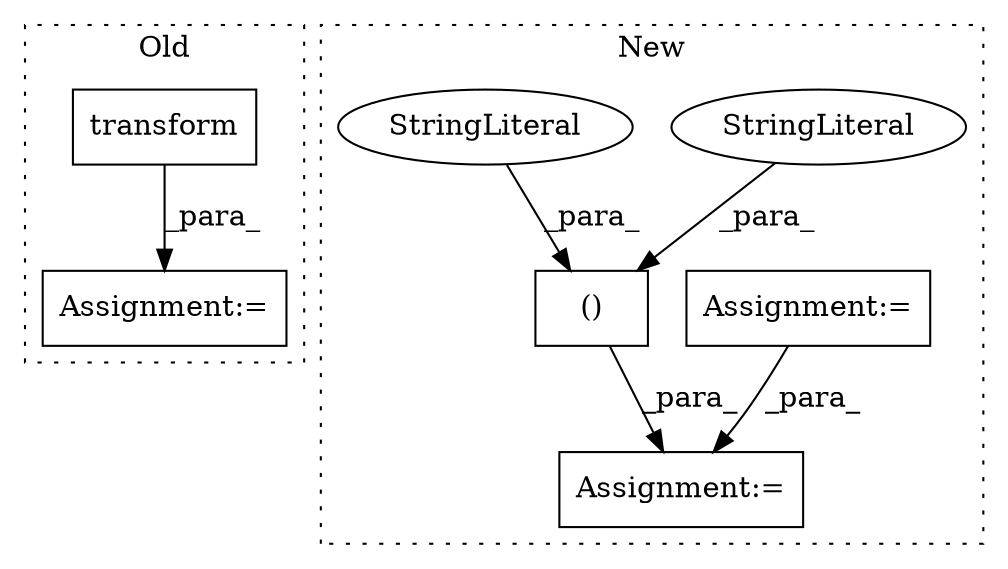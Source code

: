 digraph G {
subgraph cluster0 {
1 [label="transform" a="32" s="3854,3876" l="10,1" shape="box"];
3 [label="Assignment:=" a="7" s="3843" l="1" shape="box"];
label = "Old";
style="dotted";
}
subgraph cluster1 {
2 [label="()" a="106" s="4506" l="92" shape="box"];
4 [label="Assignment:=" a="7" s="4849" l="1" shape="box"];
5 [label="StringLiteral" a="45" s="4524" l="16" shape="ellipse"];
6 [label="Assignment:=" a="7" s="4600" l="1" shape="box"];
7 [label="StringLiteral" a="45" s="4553" l="16" shape="ellipse"];
label = "New";
style="dotted";
}
1 -> 3 [label="_para_"];
2 -> 4 [label="_para_"];
5 -> 2 [label="_para_"];
6 -> 4 [label="_para_"];
7 -> 2 [label="_para_"];
}